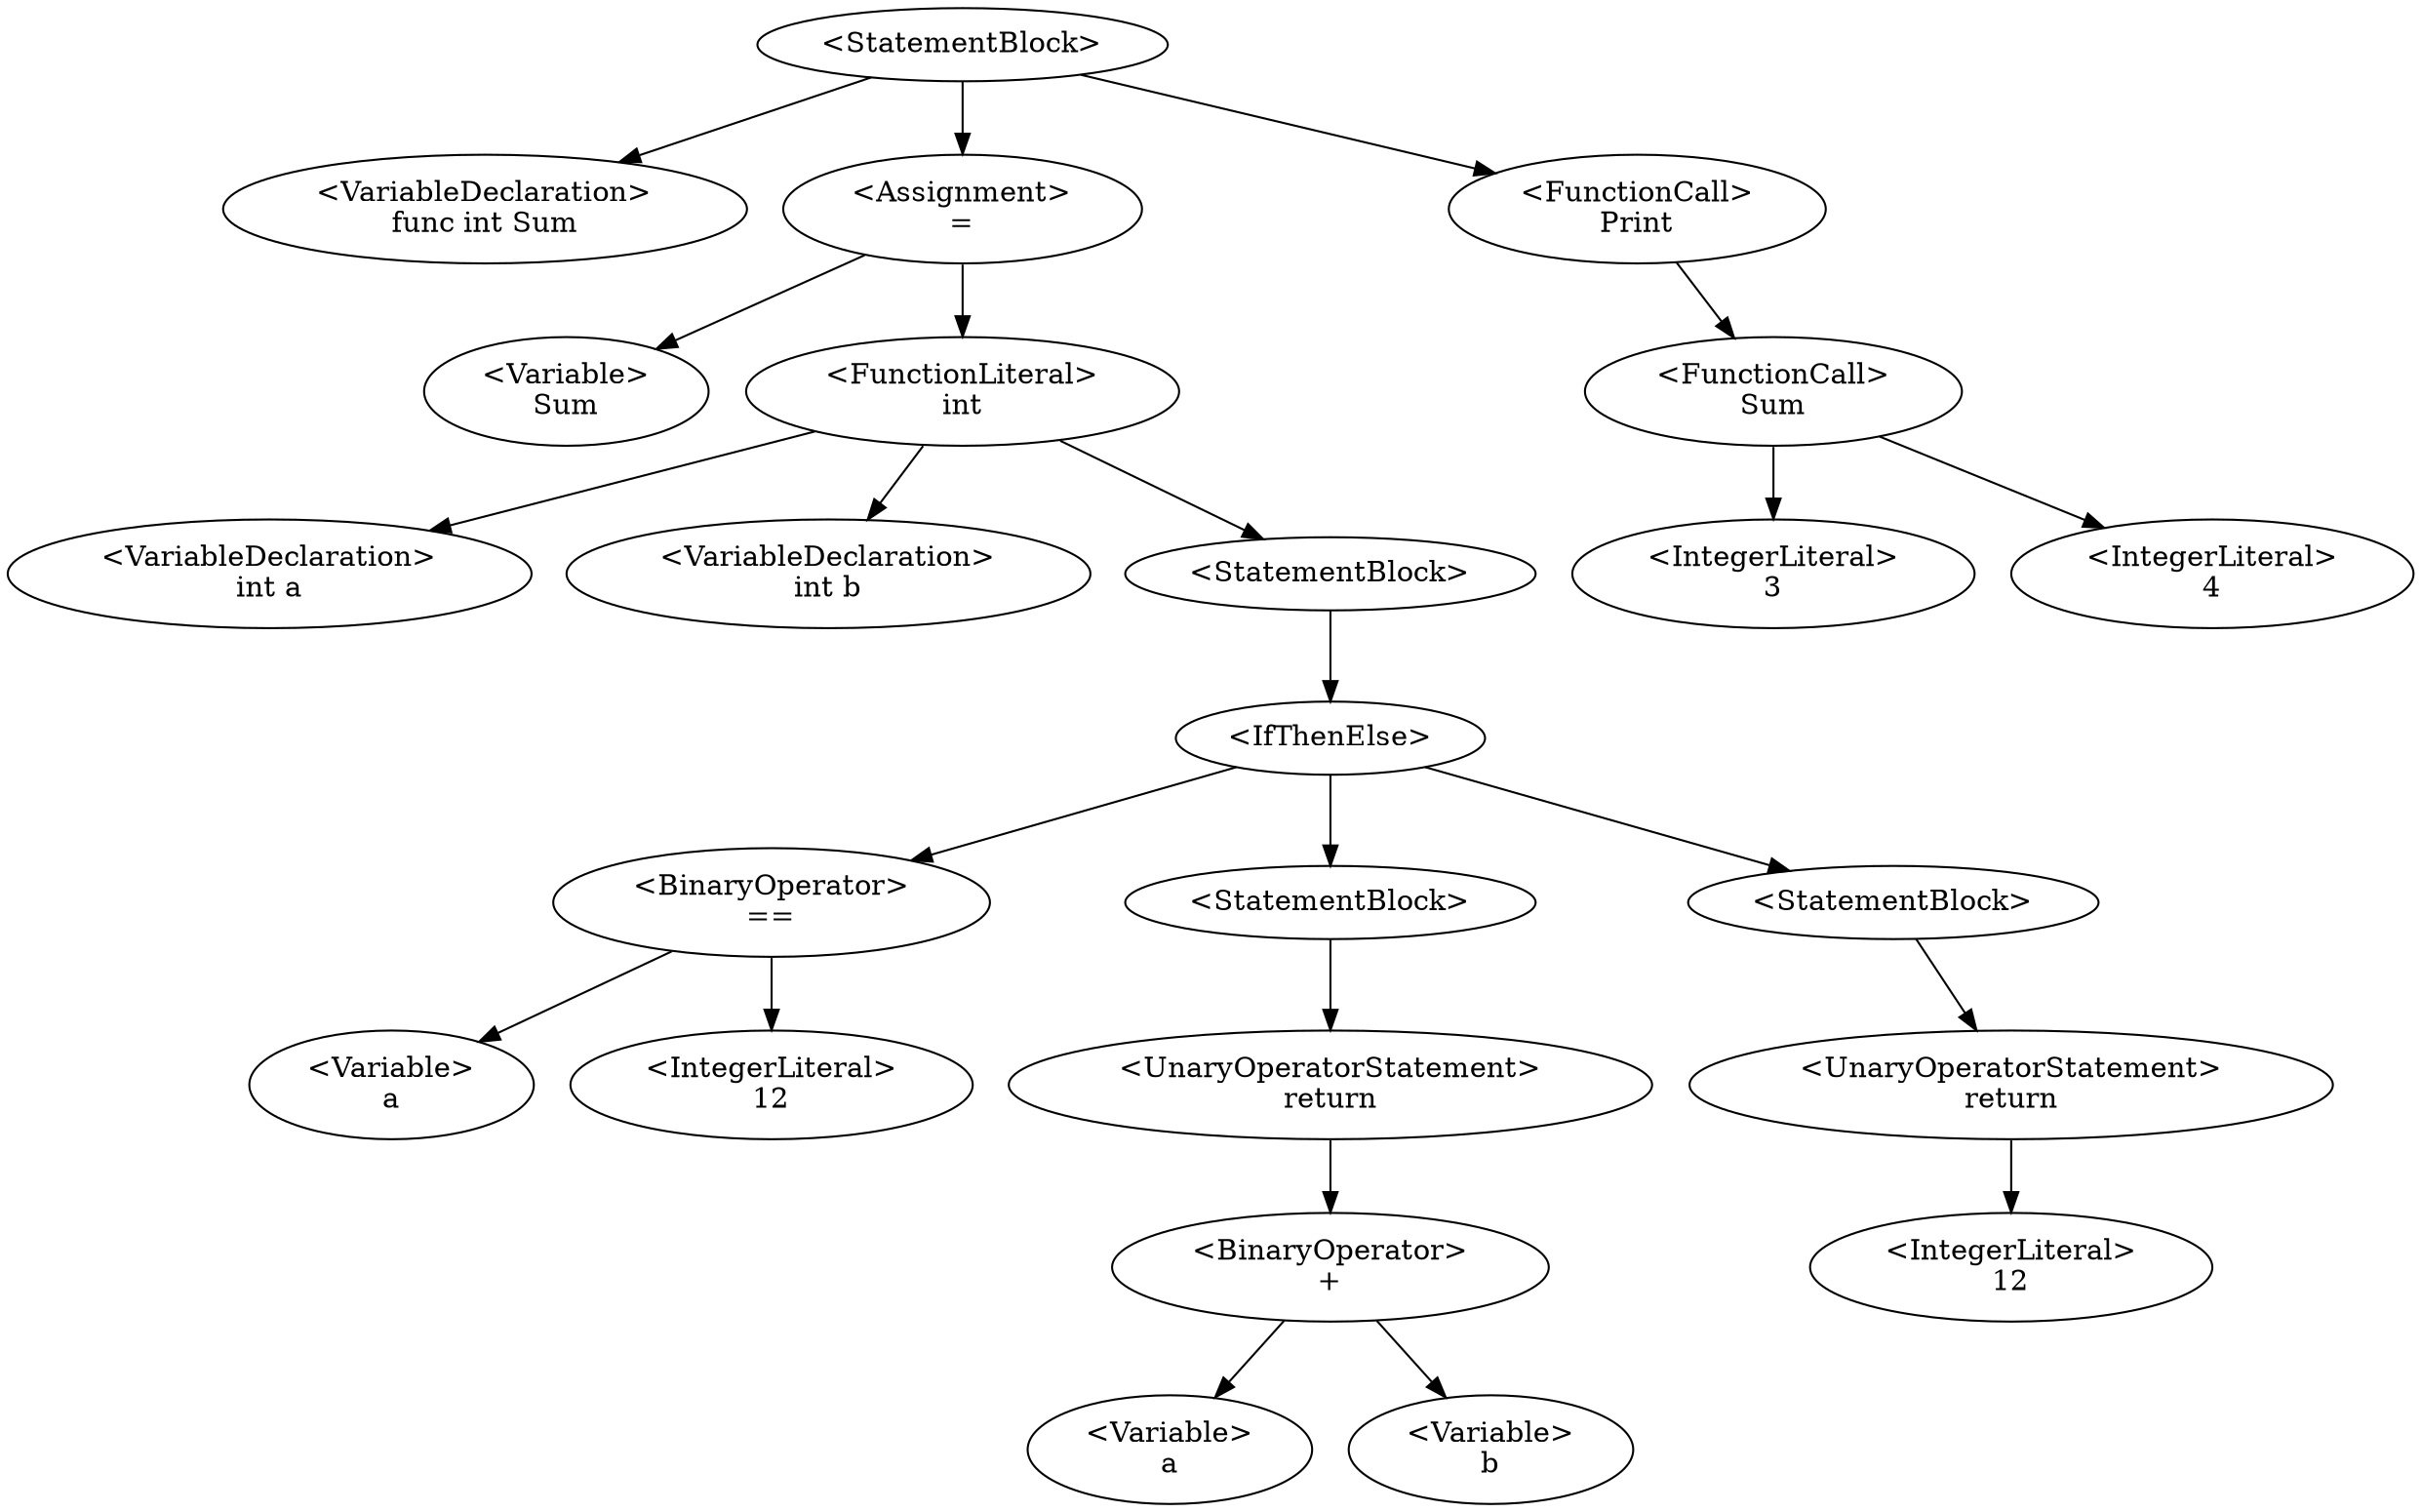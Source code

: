 digraph G {
0 [label="<StatementBlock>"];0->1;0->3;0->22;
1 [label="<VariableDeclaration>\nfunc int Sum"];
3 [label="<Assignment>\n="];3->2;3->7;
2 [label="<Variable>\nSum"];
7 [label="<FunctionLiteral>
int"];7->4;7->6;7->8;
4 [label="<VariableDeclaration>\nint a"];
6 [label="<VariableDeclaration>\nint b"];
8 [label="<StatementBlock>"];8->9;
9 [label="<IfThenElse>"];9->11;9->13;9->18;
11 [label="<BinaryOperator>\n=="];11->10;11->12;
10 [label="<Variable>\na"];
12 [label="<IntegerLiteral>\n12"];
13 [label="<StatementBlock>"];13->14;
14 [label="<UnaryOperatorStatement>\nreturn"];14->16;
16 [label="<BinaryOperator>\n+"];16->15;16->17;
15 [label="<Variable>\na"];
17 [label="<Variable>\nb"];
18 [label="<StatementBlock>"];18->19;
19 [label="<UnaryOperatorStatement>\nreturn"];19->20;
20 [label="<IntegerLiteral>\n12"];
22 [label="<FunctionCall>\nPrint"];22->24;
24 [label="<FunctionCall>\nSum"];24->25;24->26;
25 [label="<IntegerLiteral>\n3"];
26 [label="<IntegerLiteral>\n4"];
}